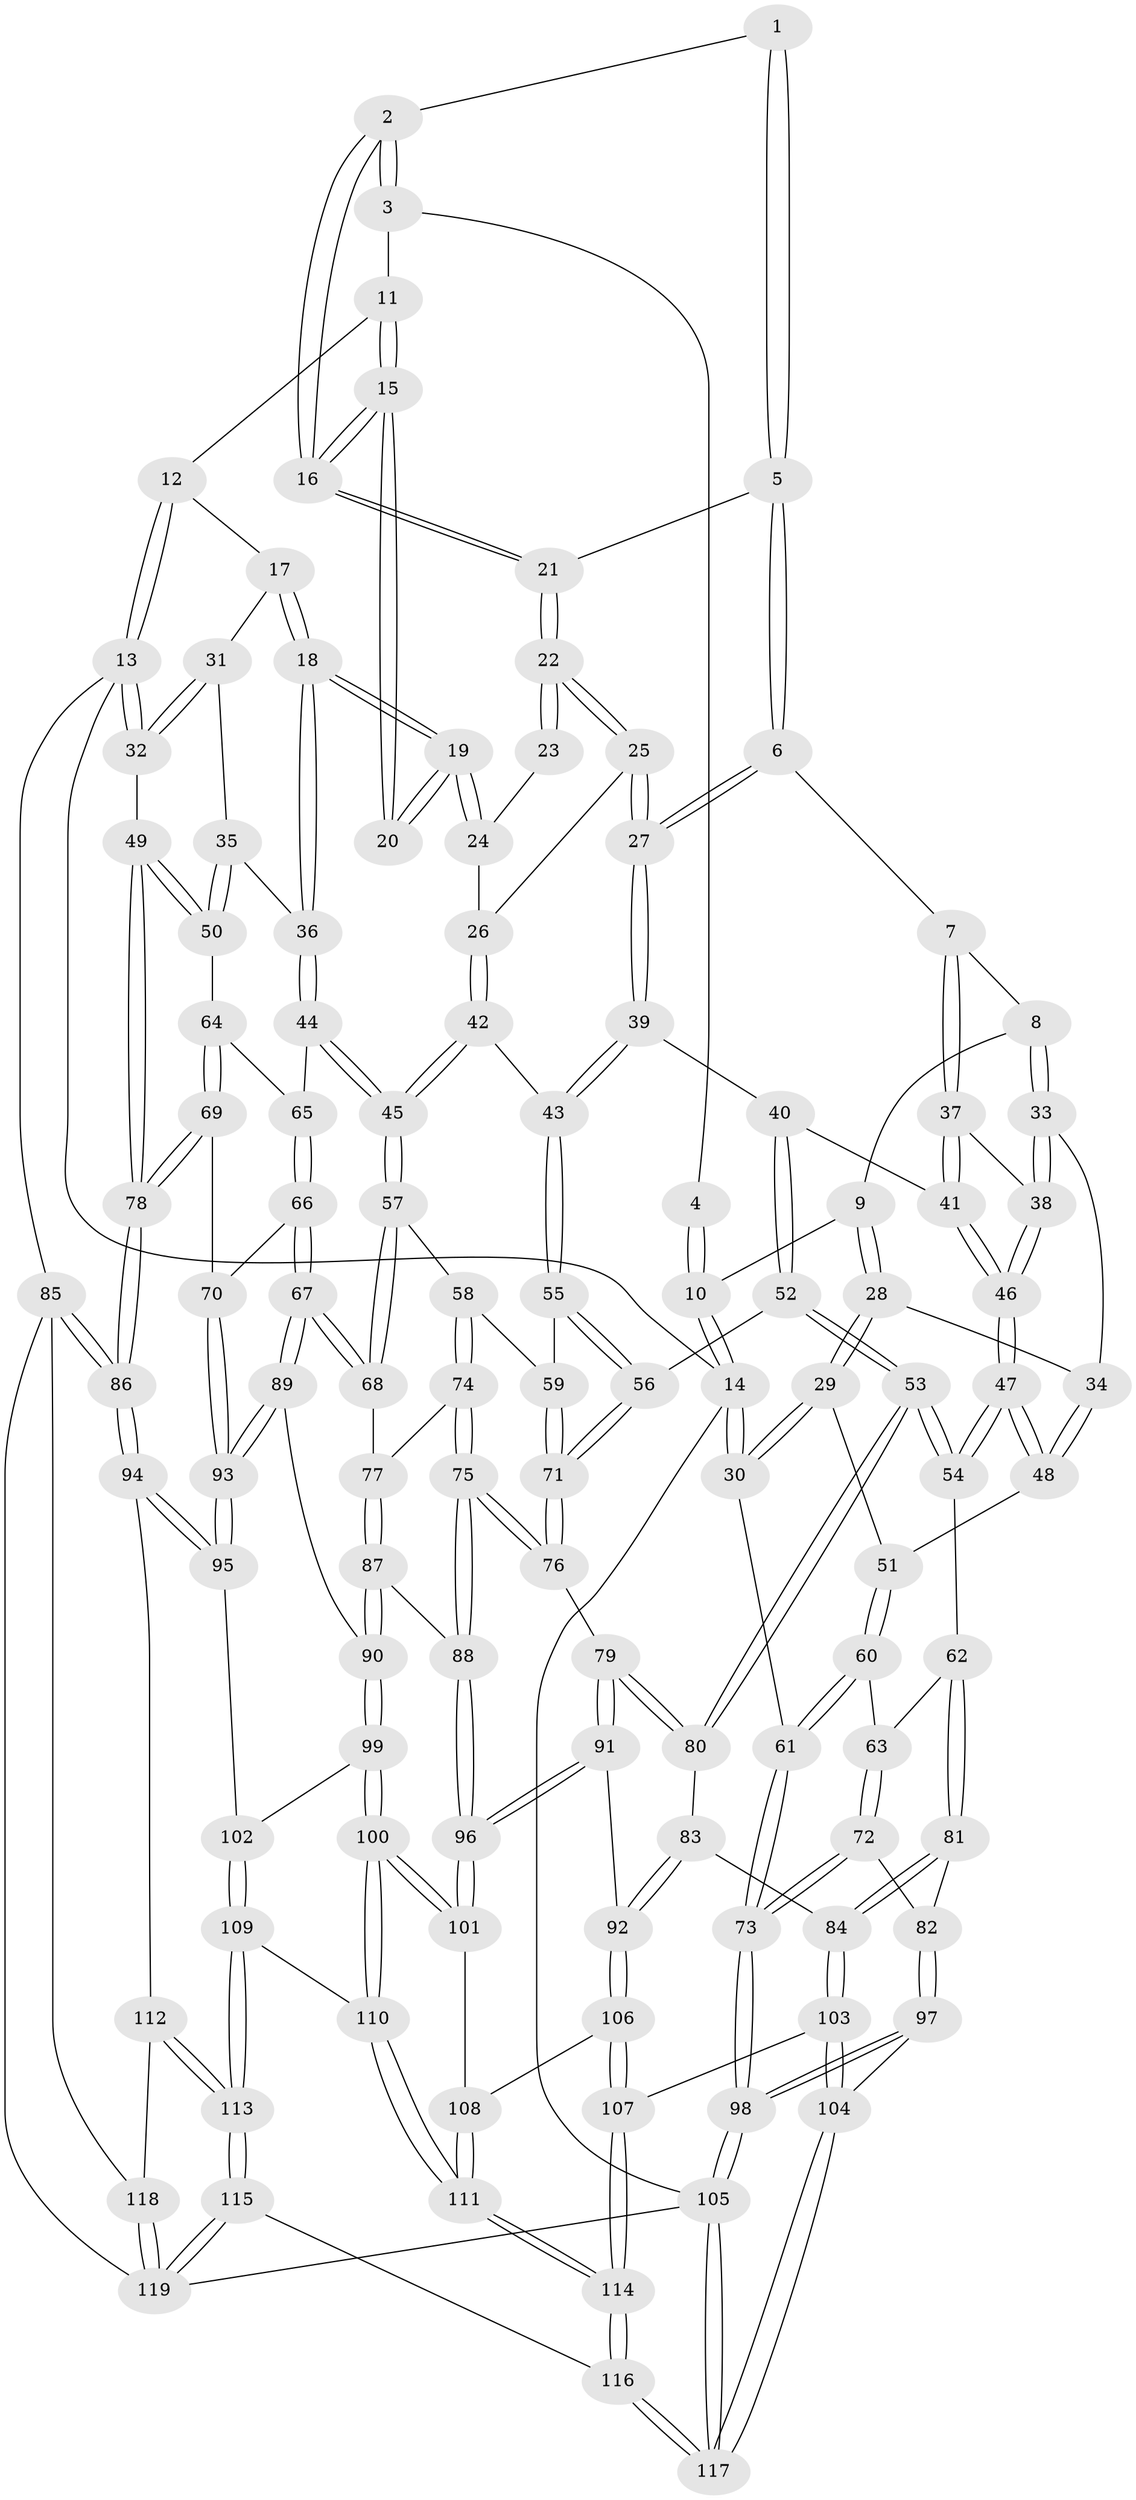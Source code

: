 // Generated by graph-tools (version 1.1) at 2025/38/03/09/25 02:38:25]
// undirected, 119 vertices, 294 edges
graph export_dot {
graph [start="1"]
  node [color=gray90,style=filled];
  1 [pos="+0.3502028208993749+0"];
  2 [pos="+0.4881782457540276+0.07946692578999578"];
  3 [pos="+0.6674811826240667+0"];
  4 [pos="+0.3432961059885+0"];
  5 [pos="+0.36040507948946654+0.10810006124803487"];
  6 [pos="+0.33287429607472313+0.131421470339145"];
  7 [pos="+0.24865269187599612+0.15088703866396283"];
  8 [pos="+0.1863107548498729+0.11922127906055723"];
  9 [pos="+0.17027605931277723+0.1049686619944778"];
  10 [pos="+0.11528149147217283+0"];
  11 [pos="+0.7465162563568195+0"];
  12 [pos="+0.7743943465210948+0"];
  13 [pos="+1+0"];
  14 [pos="+0+0"];
  15 [pos="+0.6899176521310814+0.017625740722695755"];
  16 [pos="+0.48595622372124536+0.10750389252149095"];
  17 [pos="+0.9001418546582428+0.14232182236858318"];
  18 [pos="+0.7543905578136815+0.2207197303004182"];
  19 [pos="+0.7496988662660594+0.21240050360478688"];
  20 [pos="+0.6947392639847854+0.07928829458155608"];
  21 [pos="+0.4833888578551686+0.11264066234074159"];
  22 [pos="+0.503584814361174+0.14896841680616152"];
  23 [pos="+0.6170192178605388+0.12558322917196255"];
  24 [pos="+0.6028908599167363+0.1780542437241483"];
  25 [pos="+0.5043443548315915+0.15261851001538645"];
  26 [pos="+0.531700875952147+0.20902579552791048"];
  27 [pos="+0.3952141059224476+0.24764948421165872"];
  28 [pos="+0+0.18562101773731196"];
  29 [pos="+0+0.19397049231217625"];
  30 [pos="+0+0.1689673570167761"];
  31 [pos="+0.9369776826593627+0.1517376386353366"];
  32 [pos="+1+0.18115260207536088"];
  33 [pos="+0.1382545812512448+0.2534238368956338"];
  34 [pos="+0.09966578213126959+0.271442228692433"];
  35 [pos="+0.9051124504520762+0.2833861752648244"];
  36 [pos="+0.736243658677593+0.3194431803443763"];
  37 [pos="+0.2530601799329307+0.2202171279133048"];
  38 [pos="+0.18448060500577076+0.2953748650269791"];
  39 [pos="+0.4024980347345804+0.30814692141273947"];
  40 [pos="+0.31625873851680153+0.32863644573335216"];
  41 [pos="+0.31329673964082844+0.3267109200201444"];
  42 [pos="+0.5329875576503963+0.2159577928931023"];
  43 [pos="+0.43196554074950383+0.32200028906625644"];
  44 [pos="+0.7317197546337296+0.3306255687906176"];
  45 [pos="+0.6872248805254504+0.3500302823831806"];
  46 [pos="+0.17742074290469625+0.3519896819627824"];
  47 [pos="+0.15853748777884086+0.3735877662918948"];
  48 [pos="+0.10654613253088925+0.36633971138243465"];
  49 [pos="+1+0.33498280173575073"];
  50 [pos="+1+0.35141040009485686"];
  51 [pos="+0.08312286387093414+0.3747557428015936"];
  52 [pos="+0.2974894121425981+0.46681267990332126"];
  53 [pos="+0.29229615601389114+0.47210770348712205"];
  54 [pos="+0.20357932979583332+0.4572050376169844"];
  55 [pos="+0.46448481531512315+0.37128316298933517"];
  56 [pos="+0.41359501555489886+0.4548676861507887"];
  57 [pos="+0.6450154975841983+0.3942789076372602"];
  58 [pos="+0.640625938134488+0.3963655684472016"];
  59 [pos="+0.576957712548344+0.3997837697076331"];
  60 [pos="+0.06254536099469593+0.40036693961722497"];
  61 [pos="+0+0.47116535770008966"];
  62 [pos="+0.1594197392454183+0.504001022564308"];
  63 [pos="+0.07767118788213594+0.4820245233881689"];
  64 [pos="+0.9781101805460909+0.40115835004202144"];
  65 [pos="+0.7833480890712461+0.37456110716968266"];
  66 [pos="+0.8024364876310899+0.43388003291022803"];
  67 [pos="+0.732360398672009+0.5890236811718735"];
  68 [pos="+0.7132482908721499+0.5720114721112399"];
  69 [pos="+0.8937715363597482+0.5584816518274192"];
  70 [pos="+0.8746696887373809+0.5612363380691946"];
  71 [pos="+0.46321164083869243+0.5473956948977455"];
  72 [pos="+0.013578116720545319+0.5480830045645513"];
  73 [pos="+0+0.5056451853915328"];
  74 [pos="+0.6064237810332612+0.4872642069978157"];
  75 [pos="+0.5004450656173821+0.5921871137418685"];
  76 [pos="+0.4641743016391574+0.5606037092069835"];
  77 [pos="+0.619829214030744+0.5852801631292179"];
  78 [pos="+1+0.7003887945881668"];
  79 [pos="+0.3627365380858579+0.5917457325207099"];
  80 [pos="+0.30368296502644976+0.5523253598262775"];
  81 [pos="+0.14773057694934275+0.6243166147218877"];
  82 [pos="+0.06968259787677894+0.6010469715241367"];
  83 [pos="+0.27288082348361453+0.5797966571235325"];
  84 [pos="+0.1559305221611993+0.6345212802720793"];
  85 [pos="+1+0.7791160276965932"];
  86 [pos="+1+0.7381492418768532"];
  87 [pos="+0.5871371393614976+0.6246877822296081"];
  88 [pos="+0.5116450784595993+0.614122326570098"];
  89 [pos="+0.758099834778887+0.625790884123304"];
  90 [pos="+0.6225239558651217+0.6655055147342436"];
  91 [pos="+0.3626387770297347+0.6294701839966392"];
  92 [pos="+0.3010060607166138+0.7323030731376718"];
  93 [pos="+0.7934922332551266+0.6479518441712072"];
  94 [pos="+0.8685580936729006+0.8030543333139933"];
  95 [pos="+0.8088953517899108+0.7386882517105808"];
  96 [pos="+0.47339339594347607+0.725640102138828"];
  97 [pos="+0+0.8375472685343108"];
  98 [pos="+0+0.8834457026607407"];
  99 [pos="+0.6219206503863578+0.699447990520422"];
  100 [pos="+0.5080568252489134+0.7641441918791845"];
  101 [pos="+0.47312454839830065+0.740188311574151"];
  102 [pos="+0.678171362654091+0.7702505896713188"];
  103 [pos="+0.17793117653656895+0.8053707180903746"];
  104 [pos="+0.157462631176061+0.8232064021369241"];
  105 [pos="+0+1"];
  106 [pos="+0.28773354859298134+0.7710664194366882"];
  107 [pos="+0.236002641604709+0.8004960394633733"];
  108 [pos="+0.4133077295079681+0.7696660868618639"];
  109 [pos="+0.6172044511964923+0.8468018294018869"];
  110 [pos="+0.5473696413764079+0.8235948988667265"];
  111 [pos="+0.43406542502038464+0.9702470778358968"];
  112 [pos="+0.82063575727061+0.9358826382272021"];
  113 [pos="+0.7299408979394522+1"];
  114 [pos="+0.42707947252756884+0.9893705752579729"];
  115 [pos="+0.7140655173881627+1"];
  116 [pos="+0.4509879910644837+1"];
  117 [pos="+0.22600907687993863+1"];
  118 [pos="+0.9846810245100566+0.9561643219180331"];
  119 [pos="+0.866193653852853+1"];
  1 -- 2;
  1 -- 5;
  1 -- 5;
  2 -- 3;
  2 -- 3;
  2 -- 16;
  2 -- 16;
  3 -- 4;
  3 -- 11;
  4 -- 10;
  4 -- 10;
  5 -- 6;
  5 -- 6;
  5 -- 21;
  6 -- 7;
  6 -- 27;
  6 -- 27;
  7 -- 8;
  7 -- 37;
  7 -- 37;
  8 -- 9;
  8 -- 33;
  8 -- 33;
  9 -- 10;
  9 -- 28;
  9 -- 28;
  10 -- 14;
  10 -- 14;
  11 -- 12;
  11 -- 15;
  11 -- 15;
  12 -- 13;
  12 -- 13;
  12 -- 17;
  13 -- 14;
  13 -- 32;
  13 -- 32;
  13 -- 85;
  14 -- 30;
  14 -- 30;
  14 -- 105;
  15 -- 16;
  15 -- 16;
  15 -- 20;
  15 -- 20;
  16 -- 21;
  16 -- 21;
  17 -- 18;
  17 -- 18;
  17 -- 31;
  18 -- 19;
  18 -- 19;
  18 -- 36;
  18 -- 36;
  19 -- 20;
  19 -- 20;
  19 -- 24;
  19 -- 24;
  21 -- 22;
  21 -- 22;
  22 -- 23;
  22 -- 23;
  22 -- 25;
  22 -- 25;
  23 -- 24;
  24 -- 26;
  25 -- 26;
  25 -- 27;
  25 -- 27;
  26 -- 42;
  26 -- 42;
  27 -- 39;
  27 -- 39;
  28 -- 29;
  28 -- 29;
  28 -- 34;
  29 -- 30;
  29 -- 30;
  29 -- 51;
  30 -- 61;
  31 -- 32;
  31 -- 32;
  31 -- 35;
  32 -- 49;
  33 -- 34;
  33 -- 38;
  33 -- 38;
  34 -- 48;
  34 -- 48;
  35 -- 36;
  35 -- 50;
  35 -- 50;
  36 -- 44;
  36 -- 44;
  37 -- 38;
  37 -- 41;
  37 -- 41;
  38 -- 46;
  38 -- 46;
  39 -- 40;
  39 -- 43;
  39 -- 43;
  40 -- 41;
  40 -- 52;
  40 -- 52;
  41 -- 46;
  41 -- 46;
  42 -- 43;
  42 -- 45;
  42 -- 45;
  43 -- 55;
  43 -- 55;
  44 -- 45;
  44 -- 45;
  44 -- 65;
  45 -- 57;
  45 -- 57;
  46 -- 47;
  46 -- 47;
  47 -- 48;
  47 -- 48;
  47 -- 54;
  47 -- 54;
  48 -- 51;
  49 -- 50;
  49 -- 50;
  49 -- 78;
  49 -- 78;
  50 -- 64;
  51 -- 60;
  51 -- 60;
  52 -- 53;
  52 -- 53;
  52 -- 56;
  53 -- 54;
  53 -- 54;
  53 -- 80;
  53 -- 80;
  54 -- 62;
  55 -- 56;
  55 -- 56;
  55 -- 59;
  56 -- 71;
  56 -- 71;
  57 -- 58;
  57 -- 68;
  57 -- 68;
  58 -- 59;
  58 -- 74;
  58 -- 74;
  59 -- 71;
  59 -- 71;
  60 -- 61;
  60 -- 61;
  60 -- 63;
  61 -- 73;
  61 -- 73;
  62 -- 63;
  62 -- 81;
  62 -- 81;
  63 -- 72;
  63 -- 72;
  64 -- 65;
  64 -- 69;
  64 -- 69;
  65 -- 66;
  65 -- 66;
  66 -- 67;
  66 -- 67;
  66 -- 70;
  67 -- 68;
  67 -- 68;
  67 -- 89;
  67 -- 89;
  68 -- 77;
  69 -- 70;
  69 -- 78;
  69 -- 78;
  70 -- 93;
  70 -- 93;
  71 -- 76;
  71 -- 76;
  72 -- 73;
  72 -- 73;
  72 -- 82;
  73 -- 98;
  73 -- 98;
  74 -- 75;
  74 -- 75;
  74 -- 77;
  75 -- 76;
  75 -- 76;
  75 -- 88;
  75 -- 88;
  76 -- 79;
  77 -- 87;
  77 -- 87;
  78 -- 86;
  78 -- 86;
  79 -- 80;
  79 -- 80;
  79 -- 91;
  79 -- 91;
  80 -- 83;
  81 -- 82;
  81 -- 84;
  81 -- 84;
  82 -- 97;
  82 -- 97;
  83 -- 84;
  83 -- 92;
  83 -- 92;
  84 -- 103;
  84 -- 103;
  85 -- 86;
  85 -- 86;
  85 -- 118;
  85 -- 119;
  86 -- 94;
  86 -- 94;
  87 -- 88;
  87 -- 90;
  87 -- 90;
  88 -- 96;
  88 -- 96;
  89 -- 90;
  89 -- 93;
  89 -- 93;
  90 -- 99;
  90 -- 99;
  91 -- 92;
  91 -- 96;
  91 -- 96;
  92 -- 106;
  92 -- 106;
  93 -- 95;
  93 -- 95;
  94 -- 95;
  94 -- 95;
  94 -- 112;
  95 -- 102;
  96 -- 101;
  96 -- 101;
  97 -- 98;
  97 -- 98;
  97 -- 104;
  98 -- 105;
  98 -- 105;
  99 -- 100;
  99 -- 100;
  99 -- 102;
  100 -- 101;
  100 -- 101;
  100 -- 110;
  100 -- 110;
  101 -- 108;
  102 -- 109;
  102 -- 109;
  103 -- 104;
  103 -- 104;
  103 -- 107;
  104 -- 117;
  104 -- 117;
  105 -- 117;
  105 -- 117;
  105 -- 119;
  106 -- 107;
  106 -- 107;
  106 -- 108;
  107 -- 114;
  107 -- 114;
  108 -- 111;
  108 -- 111;
  109 -- 110;
  109 -- 113;
  109 -- 113;
  110 -- 111;
  110 -- 111;
  111 -- 114;
  111 -- 114;
  112 -- 113;
  112 -- 113;
  112 -- 118;
  113 -- 115;
  113 -- 115;
  114 -- 116;
  114 -- 116;
  115 -- 116;
  115 -- 119;
  115 -- 119;
  116 -- 117;
  116 -- 117;
  118 -- 119;
  118 -- 119;
}
